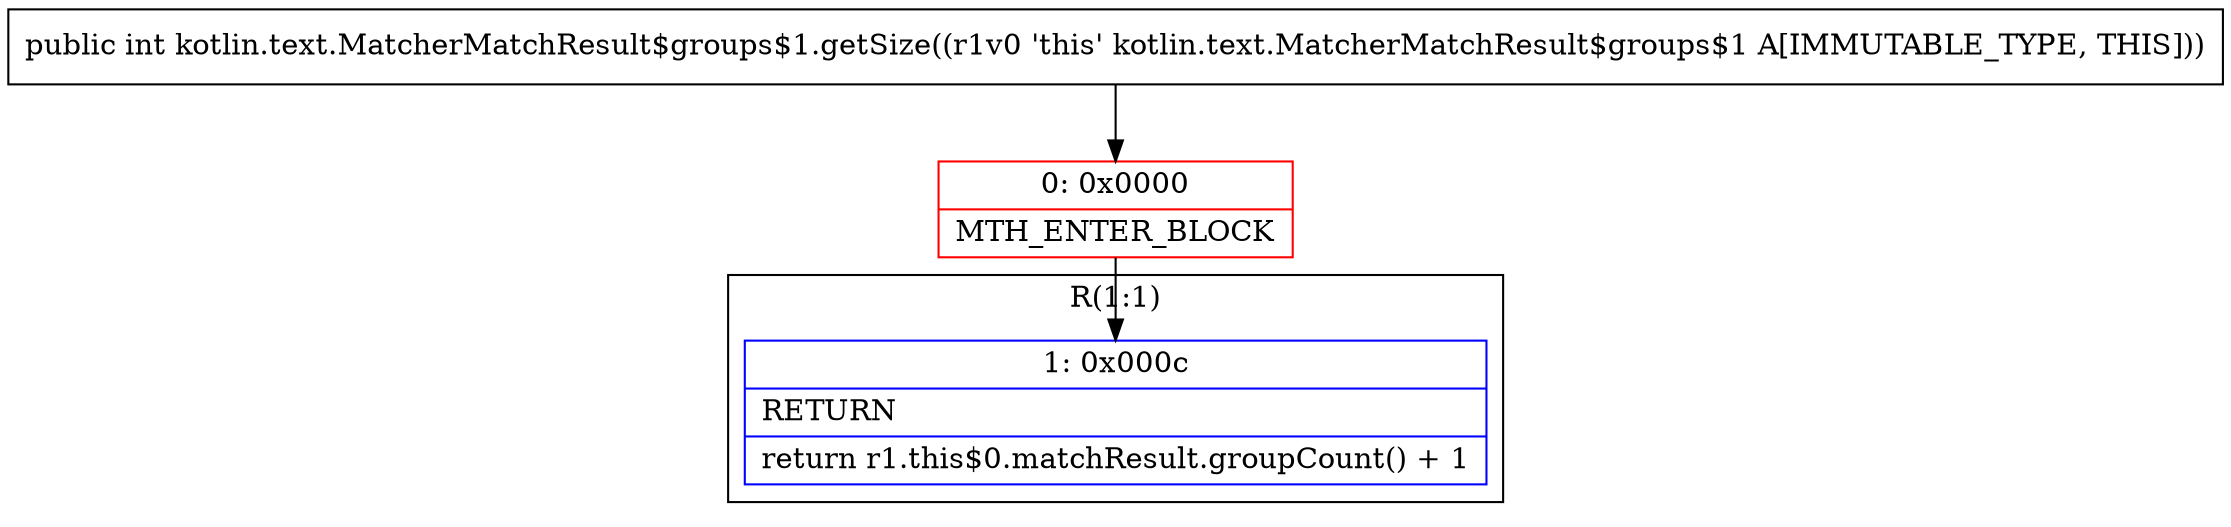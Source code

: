 digraph "CFG forkotlin.text.MatcherMatchResult$groups$1.getSize()I" {
subgraph cluster_Region_602282219 {
label = "R(1:1)";
node [shape=record,color=blue];
Node_1 [shape=record,label="{1\:\ 0x000c|RETURN\l|return r1.this$0.matchResult.groupCount() + 1\l}"];
}
Node_0 [shape=record,color=red,label="{0\:\ 0x0000|MTH_ENTER_BLOCK\l}"];
MethodNode[shape=record,label="{public int kotlin.text.MatcherMatchResult$groups$1.getSize((r1v0 'this' kotlin.text.MatcherMatchResult$groups$1 A[IMMUTABLE_TYPE, THIS])) }"];
MethodNode -> Node_0;
Node_0 -> Node_1;
}

